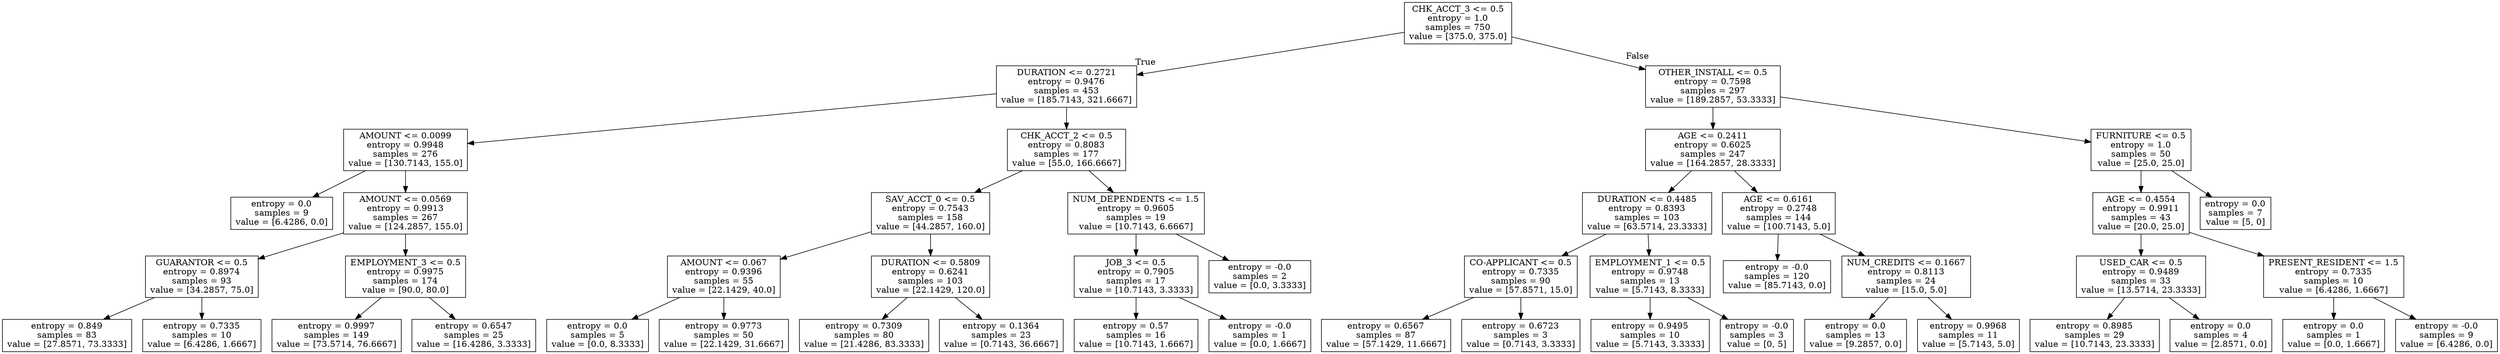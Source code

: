 digraph Tree {
node [shape=box] ;
0 [label="CHK_ACCT_3 <= 0.5\nentropy = 1.0\nsamples = 750\nvalue = [375.0, 375.0]"] ;
1 [label="DURATION <= 0.2721\nentropy = 0.9476\nsamples = 453\nvalue = [185.7143, 321.6667]"] ;
0 -> 1 [labeldistance=2.5, labelangle=45, headlabel="True"] ;
2 [label="AMOUNT <= 0.0099\nentropy = 0.9948\nsamples = 276\nvalue = [130.7143, 155.0]"] ;
1 -> 2 ;
3 [label="entropy = 0.0\nsamples = 9\nvalue = [6.4286, 0.0]"] ;
2 -> 3 ;
4 [label="AMOUNT <= 0.0569\nentropy = 0.9913\nsamples = 267\nvalue = [124.2857, 155.0]"] ;
2 -> 4 ;
5 [label="GUARANTOR <= 0.5\nentropy = 0.8974\nsamples = 93\nvalue = [34.2857, 75.0]"] ;
4 -> 5 ;
6 [label="entropy = 0.849\nsamples = 83\nvalue = [27.8571, 73.3333]"] ;
5 -> 6 ;
7 [label="entropy = 0.7335\nsamples = 10\nvalue = [6.4286, 1.6667]"] ;
5 -> 7 ;
8 [label="EMPLOYMENT_3 <= 0.5\nentropy = 0.9975\nsamples = 174\nvalue = [90.0, 80.0]"] ;
4 -> 8 ;
9 [label="entropy = 0.9997\nsamples = 149\nvalue = [73.5714, 76.6667]"] ;
8 -> 9 ;
10 [label="entropy = 0.6547\nsamples = 25\nvalue = [16.4286, 3.3333]"] ;
8 -> 10 ;
11 [label="CHK_ACCT_2 <= 0.5\nentropy = 0.8083\nsamples = 177\nvalue = [55.0, 166.6667]"] ;
1 -> 11 ;
12 [label="SAV_ACCT_0 <= 0.5\nentropy = 0.7543\nsamples = 158\nvalue = [44.2857, 160.0]"] ;
11 -> 12 ;
13 [label="AMOUNT <= 0.067\nentropy = 0.9396\nsamples = 55\nvalue = [22.1429, 40.0]"] ;
12 -> 13 ;
14 [label="entropy = 0.0\nsamples = 5\nvalue = [0.0, 8.3333]"] ;
13 -> 14 ;
15 [label="entropy = 0.9773\nsamples = 50\nvalue = [22.1429, 31.6667]"] ;
13 -> 15 ;
16 [label="DURATION <= 0.5809\nentropy = 0.6241\nsamples = 103\nvalue = [22.1429, 120.0]"] ;
12 -> 16 ;
17 [label="entropy = 0.7309\nsamples = 80\nvalue = [21.4286, 83.3333]"] ;
16 -> 17 ;
18 [label="entropy = 0.1364\nsamples = 23\nvalue = [0.7143, 36.6667]"] ;
16 -> 18 ;
19 [label="NUM_DEPENDENTS <= 1.5\nentropy = 0.9605\nsamples = 19\nvalue = [10.7143, 6.6667]"] ;
11 -> 19 ;
20 [label="JOB_3 <= 0.5\nentropy = 0.7905\nsamples = 17\nvalue = [10.7143, 3.3333]"] ;
19 -> 20 ;
21 [label="entropy = 0.57\nsamples = 16\nvalue = [10.7143, 1.6667]"] ;
20 -> 21 ;
22 [label="entropy = -0.0\nsamples = 1\nvalue = [0.0, 1.6667]"] ;
20 -> 22 ;
23 [label="entropy = -0.0\nsamples = 2\nvalue = [0.0, 3.3333]"] ;
19 -> 23 ;
24 [label="OTHER_INSTALL <= 0.5\nentropy = 0.7598\nsamples = 297\nvalue = [189.2857, 53.3333]"] ;
0 -> 24 [labeldistance=2.5, labelangle=-45, headlabel="False"] ;
25 [label="AGE <= 0.2411\nentropy = 0.6025\nsamples = 247\nvalue = [164.2857, 28.3333]"] ;
24 -> 25 ;
26 [label="DURATION <= 0.4485\nentropy = 0.8393\nsamples = 103\nvalue = [63.5714, 23.3333]"] ;
25 -> 26 ;
27 [label="CO-APPLICANT <= 0.5\nentropy = 0.7335\nsamples = 90\nvalue = [57.8571, 15.0]"] ;
26 -> 27 ;
28 [label="entropy = 0.6567\nsamples = 87\nvalue = [57.1429, 11.6667]"] ;
27 -> 28 ;
29 [label="entropy = 0.6723\nsamples = 3\nvalue = [0.7143, 3.3333]"] ;
27 -> 29 ;
30 [label="EMPLOYMENT_1 <= 0.5\nentropy = 0.9748\nsamples = 13\nvalue = [5.7143, 8.3333]"] ;
26 -> 30 ;
31 [label="entropy = 0.9495\nsamples = 10\nvalue = [5.7143, 3.3333]"] ;
30 -> 31 ;
32 [label="entropy = -0.0\nsamples = 3\nvalue = [0, 5]"] ;
30 -> 32 ;
33 [label="AGE <= 0.6161\nentropy = 0.2748\nsamples = 144\nvalue = [100.7143, 5.0]"] ;
25 -> 33 ;
34 [label="entropy = -0.0\nsamples = 120\nvalue = [85.7143, 0.0]"] ;
33 -> 34 ;
35 [label="NUM_CREDITS <= 0.1667\nentropy = 0.8113\nsamples = 24\nvalue = [15.0, 5.0]"] ;
33 -> 35 ;
36 [label="entropy = 0.0\nsamples = 13\nvalue = [9.2857, 0.0]"] ;
35 -> 36 ;
37 [label="entropy = 0.9968\nsamples = 11\nvalue = [5.7143, 5.0]"] ;
35 -> 37 ;
38 [label="FURNITURE <= 0.5\nentropy = 1.0\nsamples = 50\nvalue = [25.0, 25.0]"] ;
24 -> 38 ;
39 [label="AGE <= 0.4554\nentropy = 0.9911\nsamples = 43\nvalue = [20.0, 25.0]"] ;
38 -> 39 ;
40 [label="USED_CAR <= 0.5\nentropy = 0.9489\nsamples = 33\nvalue = [13.5714, 23.3333]"] ;
39 -> 40 ;
41 [label="entropy = 0.8985\nsamples = 29\nvalue = [10.7143, 23.3333]"] ;
40 -> 41 ;
42 [label="entropy = 0.0\nsamples = 4\nvalue = [2.8571, 0.0]"] ;
40 -> 42 ;
43 [label="PRESENT_RESIDENT <= 1.5\nentropy = 0.7335\nsamples = 10\nvalue = [6.4286, 1.6667]"] ;
39 -> 43 ;
44 [label="entropy = 0.0\nsamples = 1\nvalue = [0.0, 1.6667]"] ;
43 -> 44 ;
45 [label="entropy = -0.0\nsamples = 9\nvalue = [6.4286, 0.0]"] ;
43 -> 45 ;
46 [label="entropy = 0.0\nsamples = 7\nvalue = [5, 0]"] ;
38 -> 46 ;
}